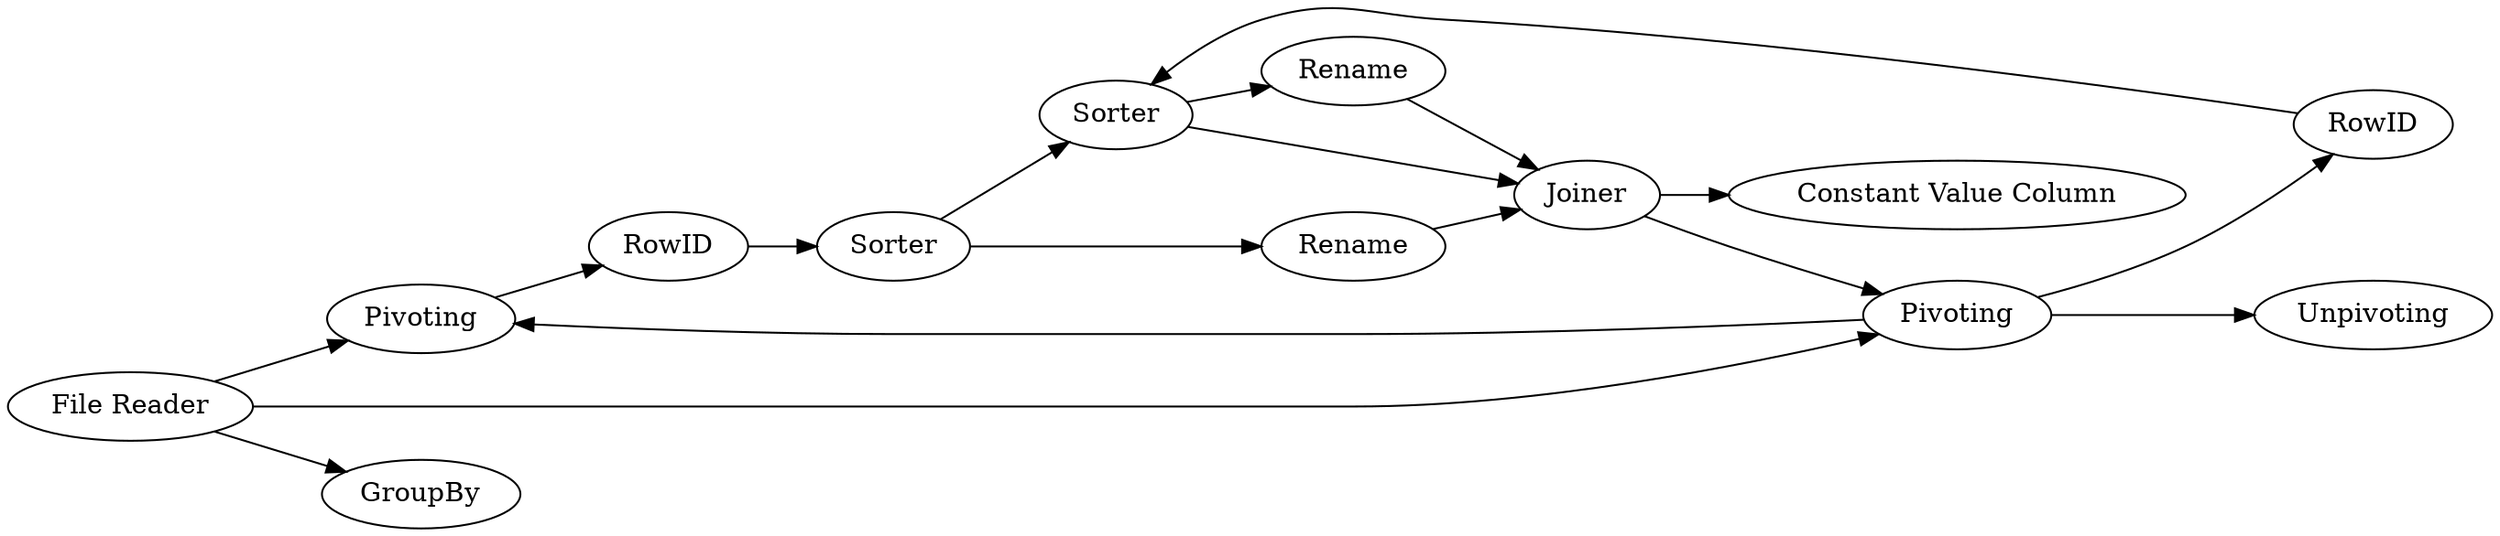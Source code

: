 digraph {
	20 -> 21
	1 -> 20
	16 -> 17
	18 -> 19
	18 -> 24
	16 -> 10
	21 -> 16
	11 -> 18
	19 -> 20
	19 -> 22
	22 -> 17
	10 -> 18
	17 -> 18
	1 -> 19
	19 -> 23
	17 -> 11
	1 -> 3
	16 [label=Sorter]
	24 [label="Constant Value Column"]
	20 [label=Pivoting]
	1 [label="File Reader"]
	22 [label=RowID]
	11 [label=Rename]
	18 [label=Joiner]
	21 [label=RowID]
	23 [label=Unpivoting]
	10 [label=Rename]
	17 [label=Sorter]
	3 [label=GroupBy]
	19 [label=Pivoting]
	rankdir=LR
}
